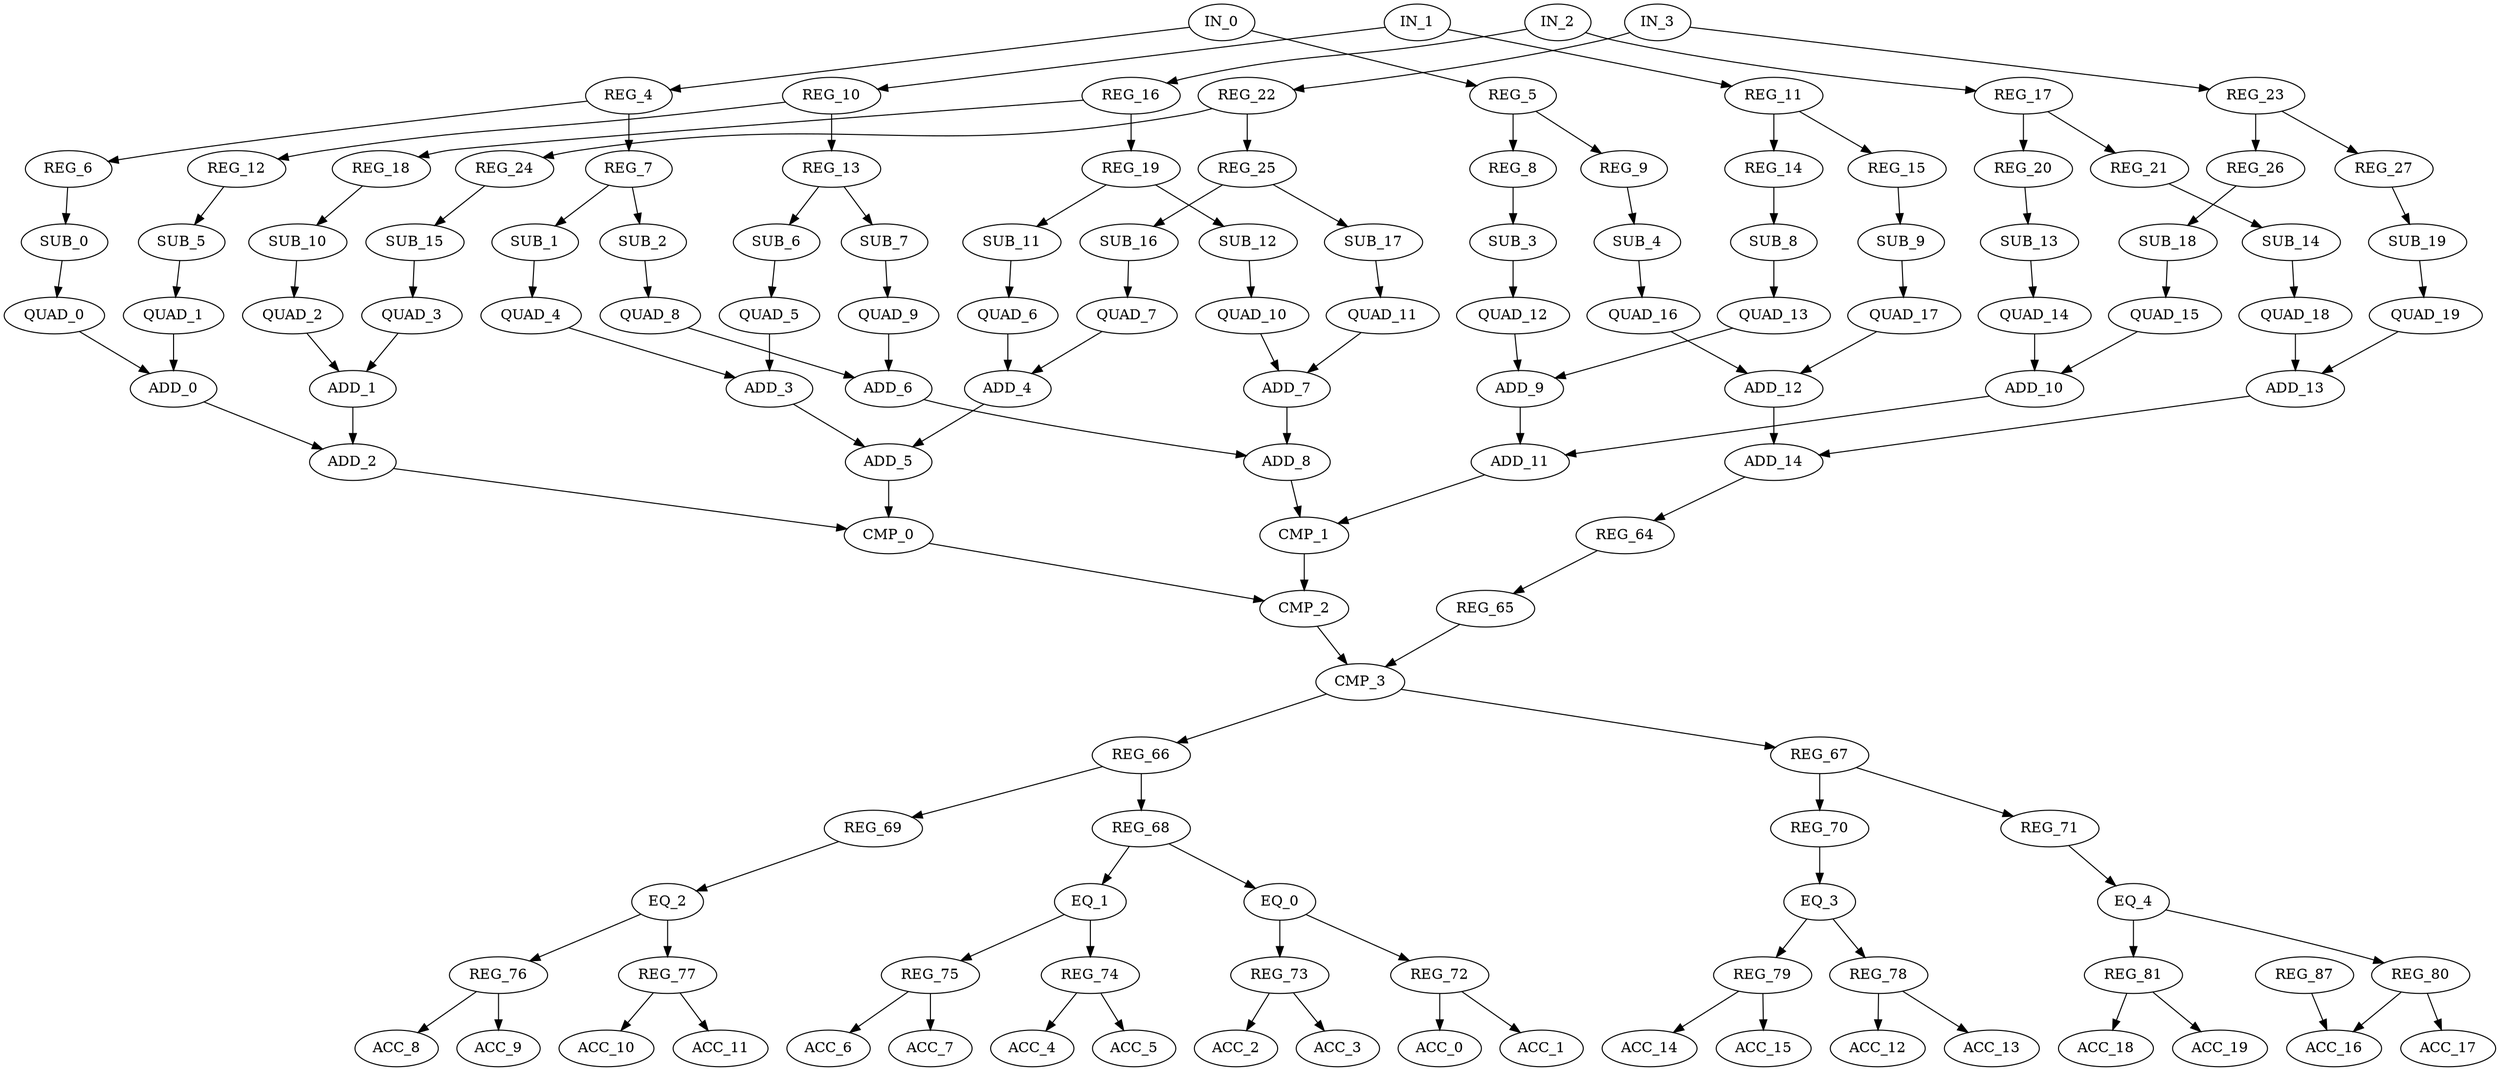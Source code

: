 digraph {
    QUAD_17 -> ADD_12
    REG_72 -> ACC_0
    REG_72 -> ACC_1
    IN_1 -> REG_10
    IN_1 -> REG_11
    REG_70 -> EQ_3
    QUAD_19 -> ADD_13
    IN_2 -> REG_16
    IN_2 -> REG_17
    EQ_0 -> REG_72
    EQ_0 -> REG_73
    ADD_0 -> ADD_2
    QUAD_0 -> ADD_0
    QUAD_1 -> ADD_0
    QUAD_2 -> ADD_1
    QUAD_3 -> ADD_1
    ADD_1 -> ADD_2
    ADD_2 -> CMP_0
    ADD_3 -> ADD_5
    QUAD_4 -> ADD_3
    QUAD_5 -> ADD_3
    QUAD_6 -> ADD_4
    QUAD_7 -> ADD_4
    ADD_4 -> ADD_5
    ADD_5 -> CMP_0
    ADD_6 -> ADD_8
    REG_69 -> EQ_2
    QUAD_8 -> ADD_6
    QUAD_9 -> ADD_6
    QUAD_10 -> ADD_7
    QUAD_11 -> ADD_7
    REG_73 -> ACC_2
    REG_73 -> ACC_3
    ADD_7 -> ADD_8
    ADD_9 -> ADD_11
    QUAD_12 -> ADD_9
    REG_78 -> ACC_12
    REG_78 -> ACC_13
    EQ_1 -> REG_74
    EQ_1 -> REG_75
    QUAD_14 -> ADD_10
    QUAD_15 -> ADD_10
    ADD_10 -> ADD_11
    ADD_11 -> CMP_1
    IN_0 -> REG_4
    IN_0 -> REG_5
    QUAD_16 -> ADD_12
    REG_75 -> ACC_6
    REG_75 -> ACC_7
    QUAD_18 -> ADD_13
    ADD_13 -> ADD_14
    ADD_14 -> REG_64
    CMP_1 -> CMP_2
    REG_64 -> REG_65
    CMP_2 -> CMP_3
    REG_65 -> CMP_3
    CMP_3 -> REG_66
    CMP_3 -> REG_67
    REG_77 -> ACC_10
    REG_77 -> ACC_11
    REG_74 -> ACC_4
    REG_74 -> ACC_5
    REG_79 -> ACC_14
    REG_79 -> ACC_15
    EQ_2 -> REG_76
    EQ_2 -> REG_77
    REG_80 -> ACC_16
    REG_80 -> ACC_17
    SUB_0 -> QUAD_0
    SUB_1 -> QUAD_4
    EQ_4 -> REG_80
    EQ_4 -> REG_81
    SUB_2 -> QUAD_8
    REG_81 -> ACC_18
    REG_81 -> ACC_19
    SUB_3 -> QUAD_12
    SUB_4 -> QUAD_16
    SUB_5 -> QUAD_1
    ADD_8 -> CMP_1
    SUB_6 -> QUAD_5
    SUB_7 -> QUAD_9
    SUB_8 -> QUAD_13
    SUB_9 -> QUAD_17
    REG_66 -> REG_68
    REG_66 -> REG_69
    SUB_10 -> QUAD_2
    REG_71 -> EQ_4
    SUB_11 -> QUAD_6
    SUB_12 -> QUAD_10
    SUB_13 -> QUAD_14
    SUB_14 -> QUAD_18
    SUB_15 -> QUAD_3
    IN_3 -> REG_22
    IN_3 -> REG_23
    SUB_16 -> QUAD_7
    REG_68 -> EQ_0
    REG_68 -> EQ_1
    SUB_17 -> QUAD_11
    SUB_18 -> QUAD_15
    SUB_19 -> QUAD_19
    EQ_3 -> REG_78
    EQ_3 -> REG_79
    CMP_0 -> CMP_2
    REG_4 -> REG_6
    REG_4 -> REG_7
    REG_5 -> REG_8
    REG_5 -> REG_9
    REG_6 -> SUB_0
    QUAD_13 -> ADD_9
    REG_7 -> SUB_1
    REG_7 -> SUB_2
    REG_8 -> SUB_3
    REG_9 -> SUB_4
    REG_10 -> REG_12
    REG_10 -> REG_13
    REG_11 -> REG_14
    REG_11 -> REG_15
    REG_12 -> SUB_5
    REG_13 -> SUB_6
    REG_13 -> SUB_7
    REG_14 -> SUB_8
    REG_15 -> SUB_9
    REG_16 -> REG_18
    REG_16 -> REG_19
    REG_17 -> REG_20
    REG_17 -> REG_21
    REG_18 -> SUB_10
    REG_19 -> SUB_11
    REG_19 -> SUB_12
    REG_20 -> SUB_13
    REG_87 -> ACC_16
    REG_21 -> SUB_14
    REG_22 -> REG_24
    REG_22 -> REG_25
    REG_23 -> REG_26
    REG_23 -> REG_27
    REG_24 -> SUB_15
    REG_25 -> SUB_16
    REG_25 -> SUB_17
    REG_26 -> SUB_18
    REG_76 -> ACC_8
    REG_76 -> ACC_9
    REG_27 -> SUB_19
    REG_67 -> REG_70
    REG_67 -> REG_71
    ADD_12 -> ADD_14
}
